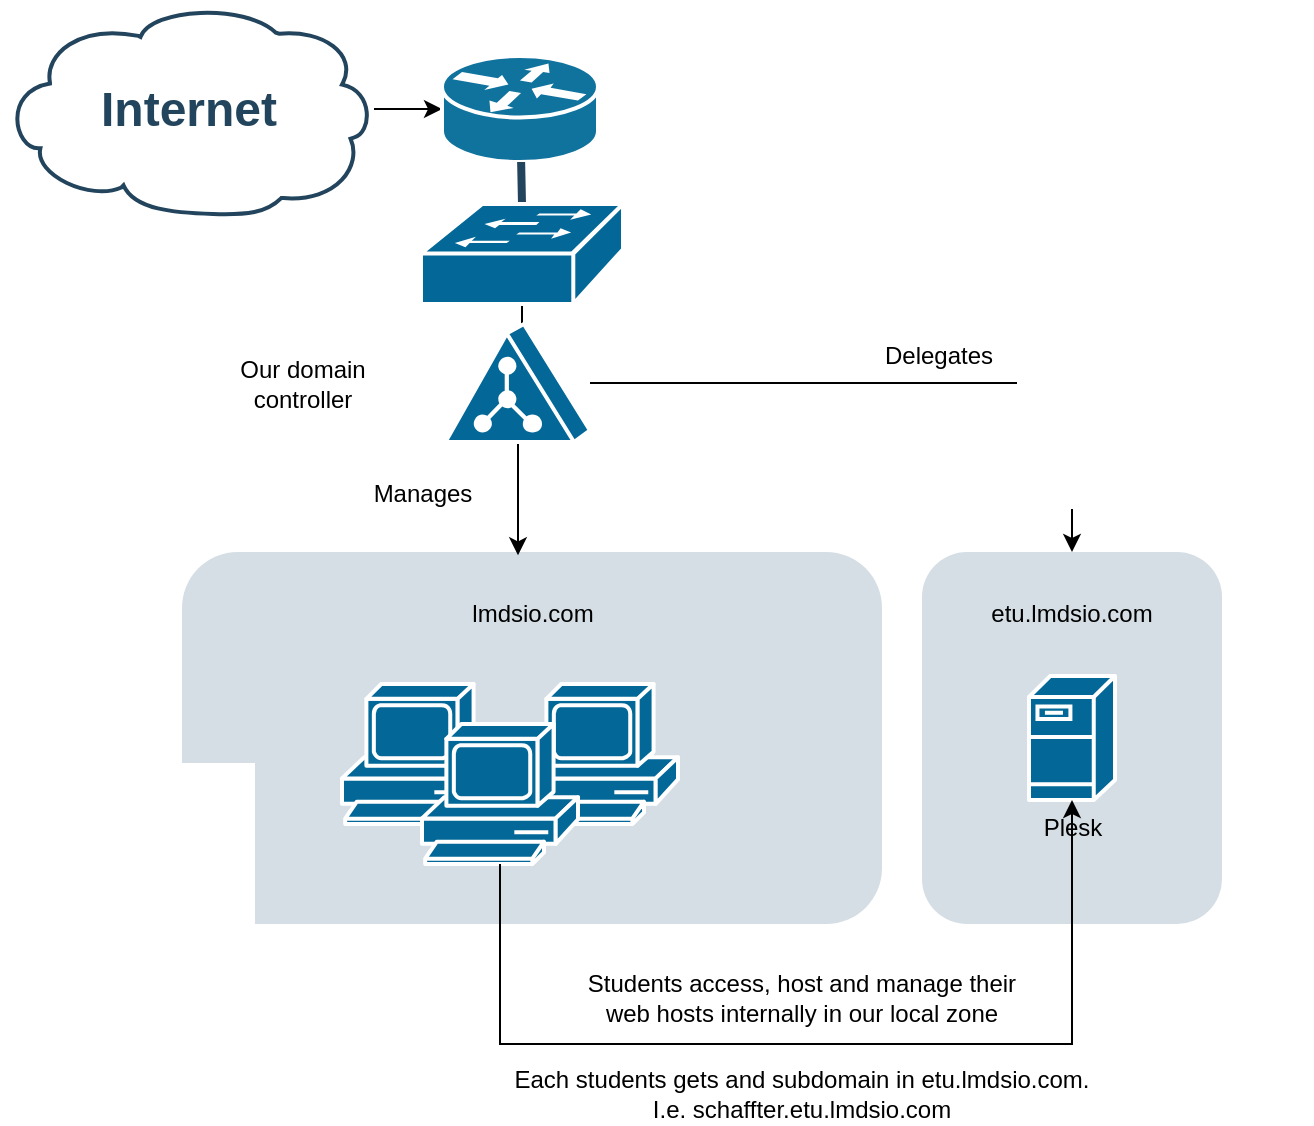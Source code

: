 <mxfile version="16.6.5" type="github">
  <diagram id="6a731a19-8d31-9384-78a2-239565b7b9f0" name="Page-1">
    <mxGraphModel dx="1632" dy="450" grid="1" gridSize="10" guides="1" tooltips="1" connect="1" arrows="1" fold="1" page="1" pageScale="1" pageWidth="827" pageHeight="1169" background="none" math="0" shadow="0">
      <root>
        <mxCell id="0" />
        <mxCell id="1" parent="0" />
        <mxCell id="2086" value="" style="rounded=1;whiteSpace=wrap;html=1;strokeColor=none;fillColor=#BAC8D3;fontSize=24;fontColor=#23445D;align=center;opacity=60;" parent="1" vertex="1">
          <mxGeometry x="90" y="534" width="350" height="186" as="geometry" />
        </mxCell>
        <mxCell id="Bi1dZjBAvo9UtauBQUie-2261" style="edgeStyle=orthogonalEdgeStyle;rounded=0;orthogonalLoop=1;jettySize=auto;html=1;entryX=0;entryY=0.5;entryDx=0;entryDy=0;entryPerimeter=0;" edge="1" parent="1" source="Bi1dZjBAvo9UtauBQUie-2262" target="Bi1dZjBAvo9UtauBQUie-2263">
          <mxGeometry relative="1" as="geometry" />
        </mxCell>
        <mxCell id="Bi1dZjBAvo9UtauBQUie-2262" value="Internet" style="shape=mxgraph.cisco.storage.cloud;html=1;dashed=0;strokeColor=#23445D;fillColor=#ffffff;strokeWidth=2;fontFamily=Helvetica;fontSize=24;fontColor=#23445D;align=center;fontStyle=1" vertex="1" parent="1">
          <mxGeometry y="259.5" width="186" height="106" as="geometry" />
        </mxCell>
        <mxCell id="Bi1dZjBAvo9UtauBQUie-2263" value="" style="shape=mxgraph.cisco.routers.router;html=1;dashed=0;fillColor=#10739E;strokeColor=#ffffff;strokeWidth=2;verticalLabelPosition=bottom;verticalAlign=top;fontFamily=Helvetica;fontSize=36;fontColor=#FFB366" vertex="1" parent="1">
          <mxGeometry x="220" y="286" width="78" height="53" as="geometry" />
        </mxCell>
        <mxCell id="Bi1dZjBAvo9UtauBQUie-2264" value="" style="elbow=horizontal;endArrow=none;html=1;strokeColor=#23445D;endFill=0;strokeWidth=4;rounded=1;exitX=0.5;exitY=0;exitDx=0;exitDy=0;exitPerimeter=0;" edge="1" parent="1" source="Bi1dZjBAvo9UtauBQUie-2266" target="Bi1dZjBAvo9UtauBQUie-2263">
          <mxGeometry width="100" height="100" relative="1" as="geometry">
            <mxPoint x="1296" y="374.857" as="sourcePoint" />
            <mxPoint x="1300.278" y="345.083" as="targetPoint" />
          </mxGeometry>
        </mxCell>
        <mxCell id="Bi1dZjBAvo9UtauBQUie-2265" style="edgeStyle=orthogonalEdgeStyle;rounded=0;orthogonalLoop=1;jettySize=auto;html=1;entryX=0.54;entryY=0;entryDx=0;entryDy=0;entryPerimeter=0;" edge="1" parent="1" source="Bi1dZjBAvo9UtauBQUie-2266" target="Bi1dZjBAvo9UtauBQUie-2267">
          <mxGeometry relative="1" as="geometry" />
        </mxCell>
        <mxCell id="Bi1dZjBAvo9UtauBQUie-2266" value="" style="shape=mxgraph.cisco.switches.workgroup_switch;sketch=0;html=1;pointerEvents=1;dashed=0;fillColor=#036897;strokeColor=#ffffff;strokeWidth=2;verticalLabelPosition=bottom;verticalAlign=top;align=center;outlineConnect=0;" vertex="1" parent="1">
          <mxGeometry x="209.5" y="360" width="101" height="50" as="geometry" />
        </mxCell>
        <mxCell id="Bi1dZjBAvo9UtauBQUie-2277" style="edgeStyle=orthogonalEdgeStyle;rounded=0;orthogonalLoop=1;jettySize=auto;html=1;entryX=0.5;entryY=0;entryDx=0;entryDy=0;" edge="1" parent="1" source="Bi1dZjBAvo9UtauBQUie-2267" target="Bi1dZjBAvo9UtauBQUie-2275">
          <mxGeometry relative="1" as="geometry">
            <Array as="points">
              <mxPoint x="535" y="450" />
            </Array>
          </mxGeometry>
        </mxCell>
        <mxCell id="Bi1dZjBAvo9UtauBQUie-2278" value="Delegates" style="edgeLabel;html=1;align=center;verticalAlign=middle;resizable=0;points=[];fontSize=12;" vertex="1" connectable="0" parent="Bi1dZjBAvo9UtauBQUie-2277">
          <mxGeometry x="0.261" y="2" relative="1" as="geometry">
            <mxPoint x="-31" y="-12" as="offset" />
          </mxGeometry>
        </mxCell>
        <mxCell id="Bi1dZjBAvo9UtauBQUie-2279" style="edgeStyle=orthogonalEdgeStyle;rounded=0;orthogonalLoop=1;jettySize=auto;html=1;entryX=0.48;entryY=0.009;entryDx=0;entryDy=0;entryPerimeter=0;" edge="1" parent="1" source="Bi1dZjBAvo9UtauBQUie-2267" target="2086">
          <mxGeometry relative="1" as="geometry" />
        </mxCell>
        <mxCell id="Bi1dZjBAvo9UtauBQUie-2267" value="" style="shape=mxgraph.cisco.servers.directory_server;sketch=0;html=1;pointerEvents=1;dashed=0;fillColor=#036897;strokeColor=#ffffff;strokeWidth=2;verticalLabelPosition=bottom;verticalAlign=top;align=center;outlineConnect=0;" vertex="1" parent="1">
          <mxGeometry x="222" y="420" width="72" height="59" as="geometry" />
        </mxCell>
        <mxCell id="Bi1dZjBAvo9UtauBQUie-2272" value="" style="group" vertex="1" connectable="0" parent="1">
          <mxGeometry x="170" y="600" width="168" height="90" as="geometry" />
        </mxCell>
        <mxCell id="Bi1dZjBAvo9UtauBQUie-2268" value="" style="shape=mxgraph.cisco.computers_and_peripherals.pc;sketch=0;html=1;pointerEvents=1;dashed=0;fillColor=#036897;strokeColor=#ffffff;strokeWidth=2;verticalLabelPosition=bottom;verticalAlign=top;align=center;outlineConnect=0;" vertex="1" parent="Bi1dZjBAvo9UtauBQUie-2272">
          <mxGeometry x="90" width="78" height="70" as="geometry" />
        </mxCell>
        <mxCell id="Bi1dZjBAvo9UtauBQUie-2270" value="" style="shape=mxgraph.cisco.computers_and_peripherals.pc;sketch=0;html=1;pointerEvents=1;dashed=0;fillColor=#036897;strokeColor=#ffffff;strokeWidth=2;verticalLabelPosition=bottom;verticalAlign=top;align=center;outlineConnect=0;" vertex="1" parent="Bi1dZjBAvo9UtauBQUie-2272">
          <mxGeometry width="78" height="70" as="geometry" />
        </mxCell>
        <mxCell id="Bi1dZjBAvo9UtauBQUie-2271" value="" style="shape=mxgraph.cisco.computers_and_peripherals.pc;sketch=0;html=1;pointerEvents=1;dashed=0;fillColor=#036897;strokeColor=#ffffff;strokeWidth=2;verticalLabelPosition=bottom;verticalAlign=top;align=center;outlineConnect=0;" vertex="1" parent="Bi1dZjBAvo9UtauBQUie-2272">
          <mxGeometry x="40" y="20" width="78" height="70" as="geometry" />
        </mxCell>
        <mxCell id="Bi1dZjBAvo9UtauBQUie-2273" value="lmdsio.com" style="text;html=1;strokeColor=none;fillColor=none;align=center;verticalAlign=middle;whiteSpace=wrap;rounded=0;" vertex="1" parent="1">
          <mxGeometry x="214.5" y="550" width="101" height="30" as="geometry" />
        </mxCell>
        <mxCell id="Bi1dZjBAvo9UtauBQUie-2275" value="" style="rounded=1;whiteSpace=wrap;html=1;strokeColor=none;fillColor=#BAC8D3;fontSize=24;fontColor=#23445D;align=center;opacity=60;" vertex="1" parent="1">
          <mxGeometry x="460" y="534" width="150" height="186" as="geometry" />
        </mxCell>
        <mxCell id="Bi1dZjBAvo9UtauBQUie-2274" value="Plesk" style="shape=mxgraph.cisco.servers.fileserver;sketch=0;html=1;pointerEvents=1;dashed=0;fillColor=#036897;strokeColor=#ffffff;strokeWidth=2;verticalLabelPosition=bottom;verticalAlign=top;align=center;outlineConnect=0;" vertex="1" parent="1">
          <mxGeometry x="513.5" y="596" width="43" height="62" as="geometry" />
        </mxCell>
        <mxCell id="Bi1dZjBAvo9UtauBQUie-2276" value="etu.lmdsio.com" style="text;html=1;strokeColor=none;fillColor=none;align=center;verticalAlign=middle;whiteSpace=wrap;rounded=0;" vertex="1" parent="1">
          <mxGeometry x="415" y="550" width="240" height="30" as="geometry" />
        </mxCell>
        <mxCell id="Bi1dZjBAvo9UtauBQUie-2280" value="Our domain controller" style="text;html=1;strokeColor=none;fillColor=none;align=center;verticalAlign=middle;whiteSpace=wrap;rounded=0;" vertex="1" parent="1">
          <mxGeometry x="100" y="434.5" width="101" height="30" as="geometry" />
        </mxCell>
        <mxCell id="Bi1dZjBAvo9UtauBQUie-2281" value="Manages" style="text;html=1;strokeColor=none;fillColor=none;align=center;verticalAlign=middle;whiteSpace=wrap;rounded=0;" vertex="1" parent="1">
          <mxGeometry x="160" y="490" width="101" height="30" as="geometry" />
        </mxCell>
        <mxCell id="Bi1dZjBAvo9UtauBQUie-2282" style="edgeStyle=orthogonalEdgeStyle;rounded=0;orthogonalLoop=1;jettySize=auto;html=1;entryX=0.5;entryY=1;entryDx=0;entryDy=0;entryPerimeter=0;fontSize=12;" edge="1" parent="1" source="Bi1dZjBAvo9UtauBQUie-2271" target="Bi1dZjBAvo9UtauBQUie-2274">
          <mxGeometry relative="1" as="geometry">
            <Array as="points">
              <mxPoint x="249" y="780" />
              <mxPoint x="535" y="780" />
            </Array>
          </mxGeometry>
        </mxCell>
        <mxCell id="Bi1dZjBAvo9UtauBQUie-2283" value="Each students gets and subdomain in etu.lmdsio.com. I.e. schaffter.etu.lmdsio.com" style="text;html=1;strokeColor=none;fillColor=none;align=center;verticalAlign=middle;whiteSpace=wrap;rounded=0;fontSize=12;" vertex="1" parent="1">
          <mxGeometry x="250" y="790" width="300" height="30" as="geometry" />
        </mxCell>
        <mxCell id="Bi1dZjBAvo9UtauBQUie-2284" value="Students access, host and manage their web hosts internally in our local zone" style="text;html=1;strokeColor=none;fillColor=none;align=center;verticalAlign=middle;whiteSpace=wrap;rounded=0;fontSize=12;" vertex="1" parent="1">
          <mxGeometry x="280" y="742" width="240" height="30" as="geometry" />
        </mxCell>
      </root>
    </mxGraphModel>
  </diagram>
</mxfile>
